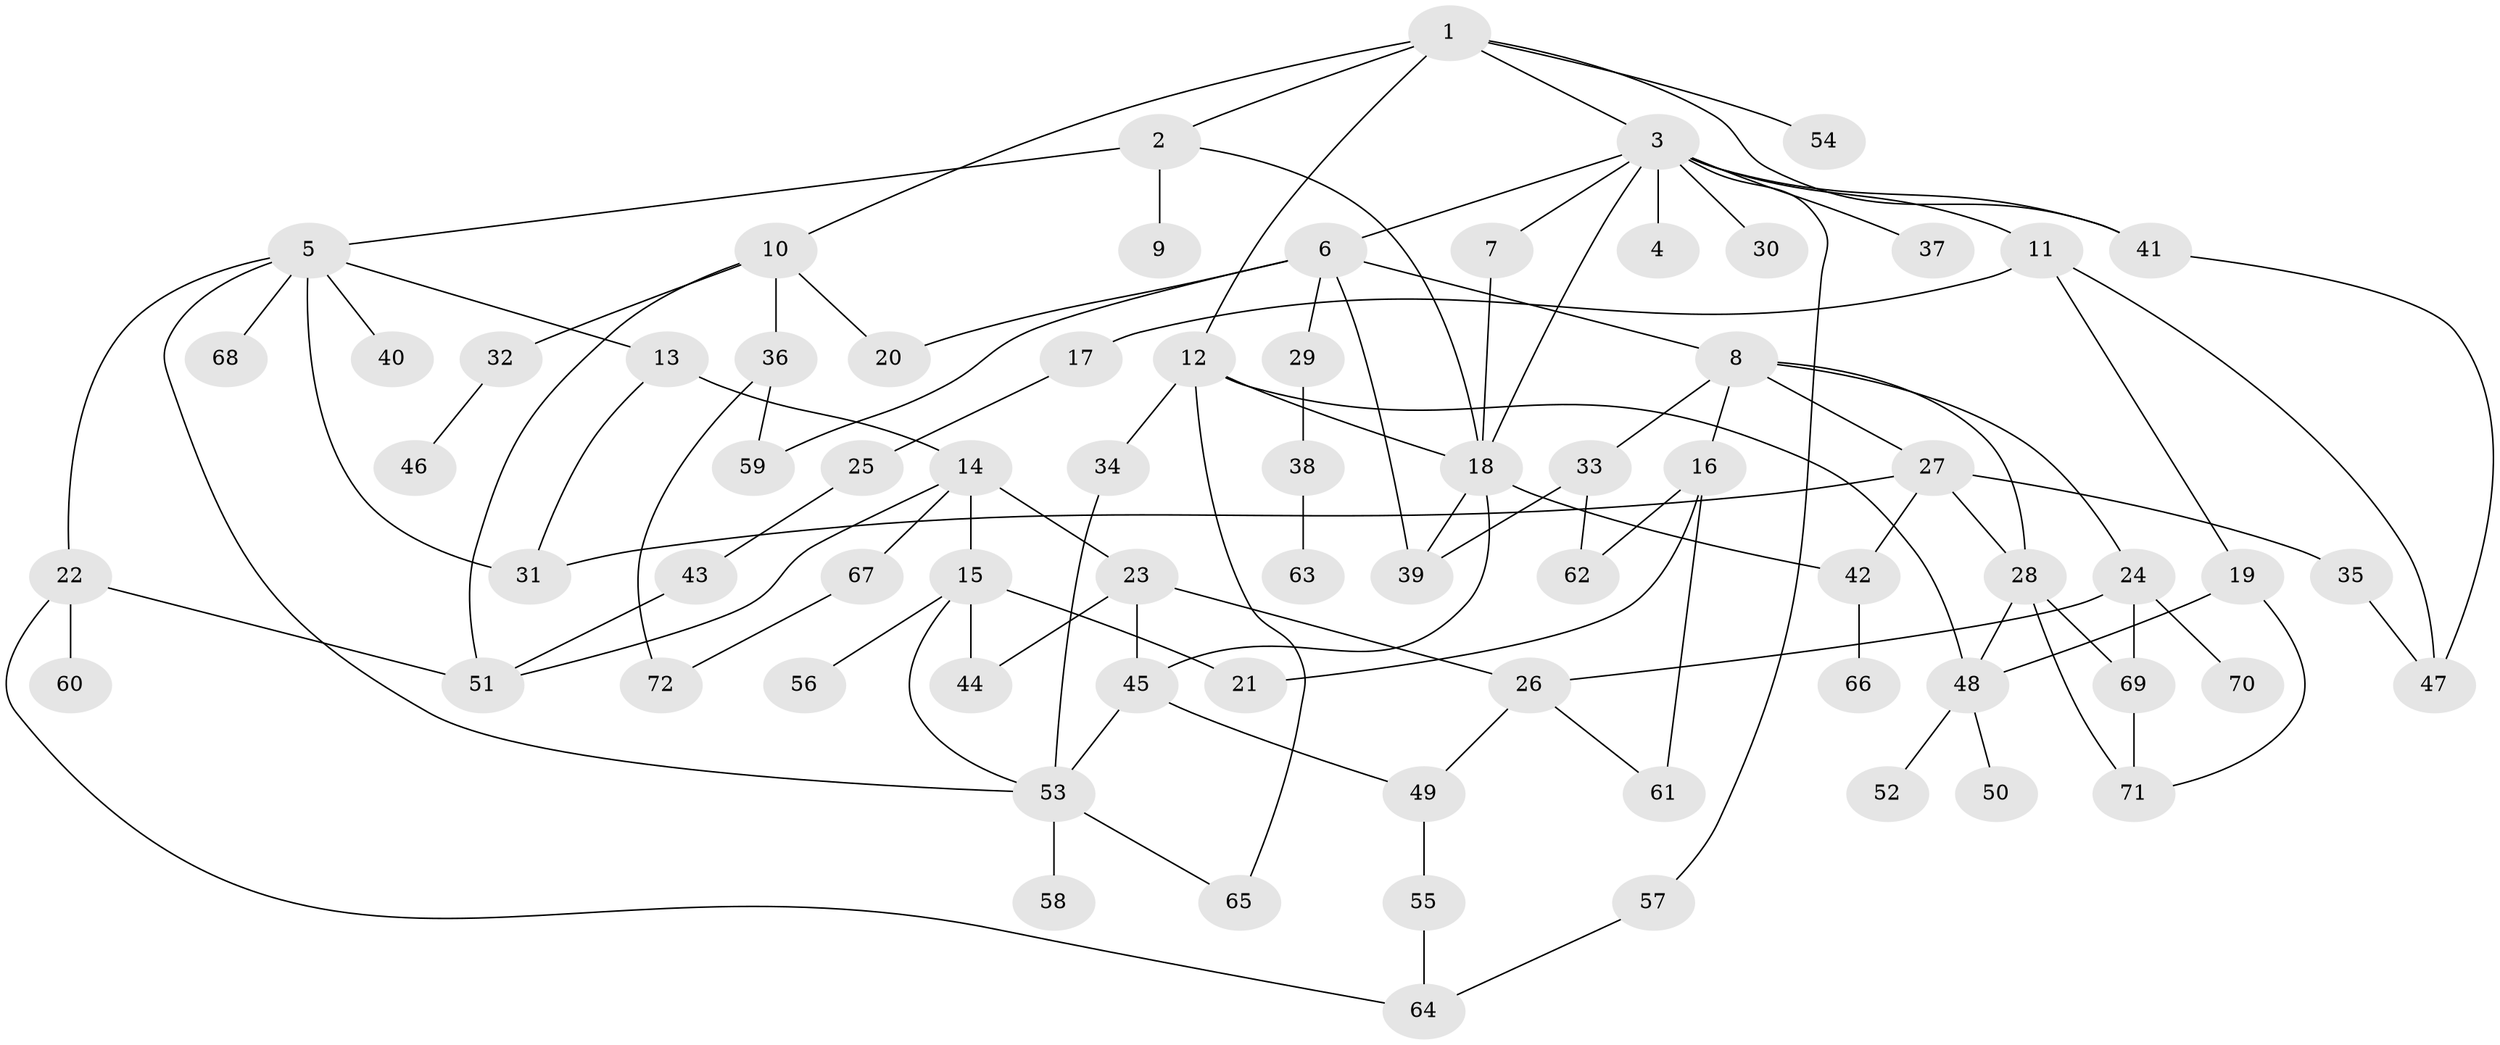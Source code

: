// Generated by graph-tools (version 1.1) at 2025/13/03/09/25 04:13:39]
// undirected, 72 vertices, 107 edges
graph export_dot {
graph [start="1"]
  node [color=gray90,style=filled];
  1;
  2;
  3;
  4;
  5;
  6;
  7;
  8;
  9;
  10;
  11;
  12;
  13;
  14;
  15;
  16;
  17;
  18;
  19;
  20;
  21;
  22;
  23;
  24;
  25;
  26;
  27;
  28;
  29;
  30;
  31;
  32;
  33;
  34;
  35;
  36;
  37;
  38;
  39;
  40;
  41;
  42;
  43;
  44;
  45;
  46;
  47;
  48;
  49;
  50;
  51;
  52;
  53;
  54;
  55;
  56;
  57;
  58;
  59;
  60;
  61;
  62;
  63;
  64;
  65;
  66;
  67;
  68;
  69;
  70;
  71;
  72;
  1 -- 2;
  1 -- 3;
  1 -- 10;
  1 -- 12;
  1 -- 41;
  1 -- 54;
  2 -- 5;
  2 -- 9;
  2 -- 18;
  3 -- 4;
  3 -- 6;
  3 -- 7;
  3 -- 11;
  3 -- 18;
  3 -- 30;
  3 -- 37;
  3 -- 57;
  3 -- 41;
  5 -- 13;
  5 -- 22;
  5 -- 31;
  5 -- 40;
  5 -- 68;
  5 -- 53;
  6 -- 8;
  6 -- 29;
  6 -- 39;
  6 -- 59;
  6 -- 20;
  7 -- 18;
  8 -- 16;
  8 -- 24;
  8 -- 27;
  8 -- 33;
  8 -- 28;
  10 -- 20;
  10 -- 32;
  10 -- 36;
  10 -- 51;
  11 -- 17;
  11 -- 19;
  11 -- 47;
  12 -- 34;
  12 -- 48;
  12 -- 18;
  12 -- 65;
  13 -- 14;
  13 -- 31;
  14 -- 15;
  14 -- 23;
  14 -- 51;
  14 -- 67;
  15 -- 21;
  15 -- 44;
  15 -- 56;
  15 -- 53;
  16 -- 62;
  16 -- 61;
  16 -- 21;
  17 -- 25;
  18 -- 42;
  18 -- 45;
  18 -- 39;
  19 -- 48;
  19 -- 71;
  22 -- 60;
  22 -- 64;
  22 -- 51;
  23 -- 26;
  23 -- 44;
  23 -- 45;
  24 -- 70;
  24 -- 26;
  24 -- 69;
  25 -- 43;
  26 -- 49;
  26 -- 61;
  27 -- 28;
  27 -- 35;
  27 -- 31;
  27 -- 42;
  28 -- 69;
  28 -- 71;
  28 -- 48;
  29 -- 38;
  32 -- 46;
  33 -- 39;
  33 -- 62;
  34 -- 53;
  35 -- 47;
  36 -- 59;
  36 -- 72;
  38 -- 63;
  41 -- 47;
  42 -- 66;
  43 -- 51;
  45 -- 53;
  45 -- 49;
  48 -- 50;
  48 -- 52;
  49 -- 55;
  53 -- 58;
  53 -- 65;
  55 -- 64;
  57 -- 64;
  67 -- 72;
  69 -- 71;
}
